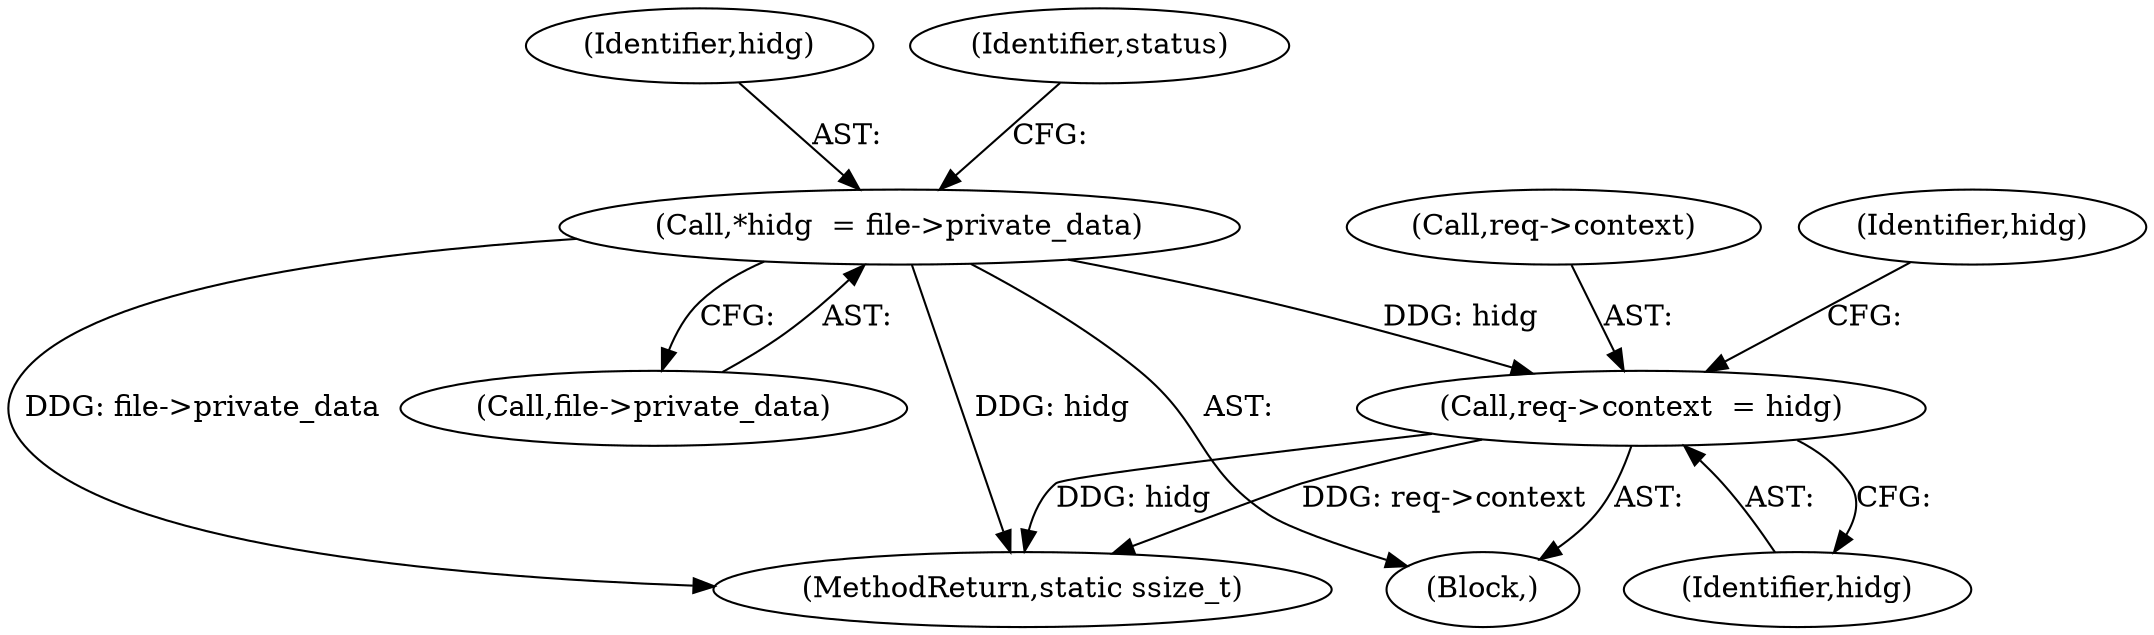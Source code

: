 digraph "0_linux_072684e8c58d17e853f8e8b9f6d9ce2e58d2b036@pointer" {
"1000252" [label="(Call,req->context  = hidg)"];
"1000110" [label="(Call,*hidg  = file->private_data)"];
"1000319" [label="(MethodReturn,static ssize_t)"];
"1000111" [label="(Identifier,hidg)"];
"1000260" [label="(Identifier,hidg)"];
"1000108" [label="(Block,)"];
"1000253" [label="(Call,req->context)"];
"1000112" [label="(Call,file->private_data)"];
"1000252" [label="(Call,req->context  = hidg)"];
"1000256" [label="(Identifier,hidg)"];
"1000110" [label="(Call,*hidg  = file->private_data)"];
"1000119" [label="(Identifier,status)"];
"1000252" -> "1000108"  [label="AST: "];
"1000252" -> "1000256"  [label="CFG: "];
"1000253" -> "1000252"  [label="AST: "];
"1000256" -> "1000252"  [label="AST: "];
"1000260" -> "1000252"  [label="CFG: "];
"1000252" -> "1000319"  [label="DDG: req->context"];
"1000252" -> "1000319"  [label="DDG: hidg"];
"1000110" -> "1000252"  [label="DDG: hidg"];
"1000110" -> "1000108"  [label="AST: "];
"1000110" -> "1000112"  [label="CFG: "];
"1000111" -> "1000110"  [label="AST: "];
"1000112" -> "1000110"  [label="AST: "];
"1000119" -> "1000110"  [label="CFG: "];
"1000110" -> "1000319"  [label="DDG: file->private_data"];
"1000110" -> "1000319"  [label="DDG: hidg"];
}
